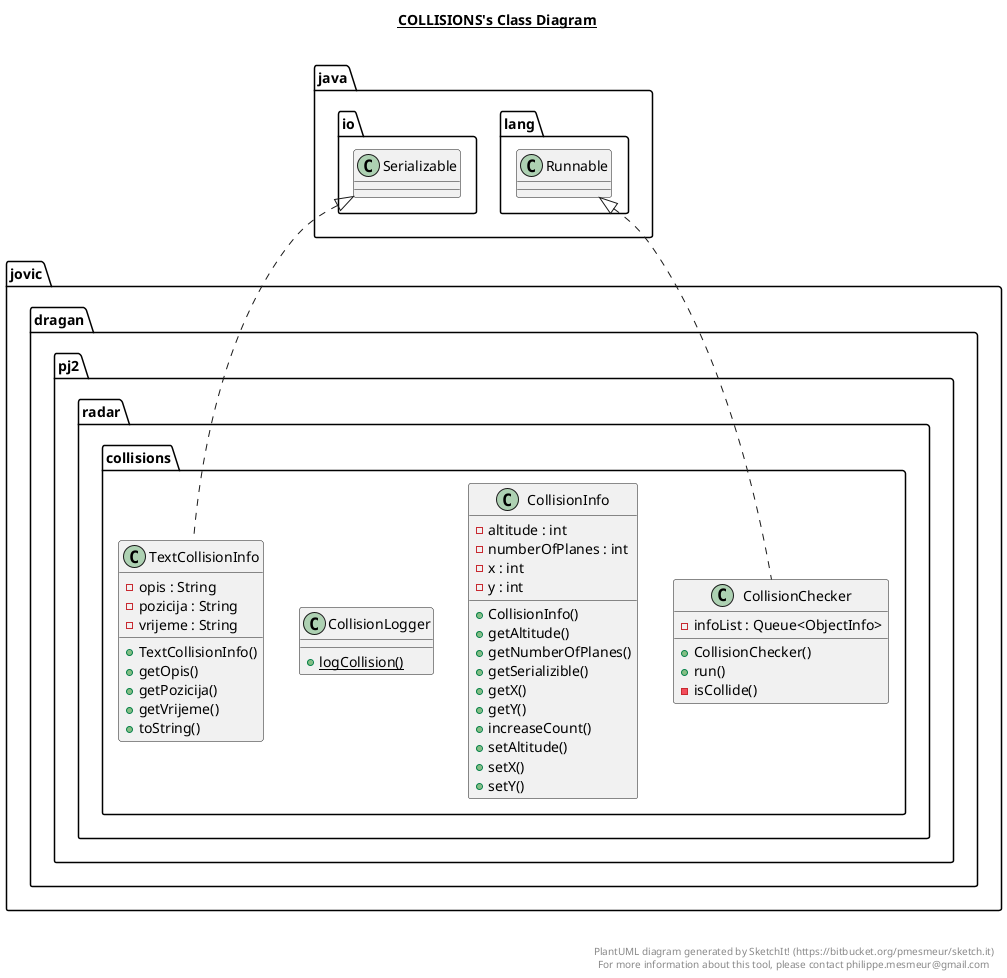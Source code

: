 @startuml

title __COLLISIONS's Class Diagram__\n

  namespace jovic.dragan.pj2.radar {
    namespace collisions {
      class jovic.dragan.pj2.radar.collisions.CollisionChecker {
          - infoList : Queue<ObjectInfo>
          + CollisionChecker()
          + run()
          - isCollide()
      }
    }
  }
  

  namespace jovic.dragan.pj2.radar {
    namespace collisions {
      class jovic.dragan.pj2.radar.collisions.CollisionInfo {
          - altitude : int
          - numberOfPlanes : int
          - x : int
          - y : int
          + CollisionInfo()
          + getAltitude()
          + getNumberOfPlanes()
          + getSerializible()
          + getX()
          + getY()
          + increaseCount()
          + setAltitude()
          + setX()
          + setY()
      }
    }
  }
  

  namespace jovic.dragan.pj2.radar {
    namespace collisions {
      class jovic.dragan.pj2.radar.collisions.CollisionLogger {
          {static} + logCollision()
      }
    }
  }
  

  namespace jovic.dragan.pj2.radar {
    namespace collisions {
      class jovic.dragan.pj2.radar.collisions.TextCollisionInfo {
          - opis : String
          - pozicija : String
          - vrijeme : String
          + TextCollisionInfo()
          + getOpis()
          + getPozicija()
          + getVrijeme()
          + toString()
      }
    }
  }
  

  jovic.dragan.pj2.radar.collisions.CollisionChecker .up.|> java.lang.Runnable
  jovic.dragan.pj2.radar.collisions.TextCollisionInfo .up.|> java.io.Serializable


right footer


PlantUML diagram generated by SketchIt! (https://bitbucket.org/pmesmeur/sketch.it)
For more information about this tool, please contact philippe.mesmeur@gmail.com
endfooter

@enduml
